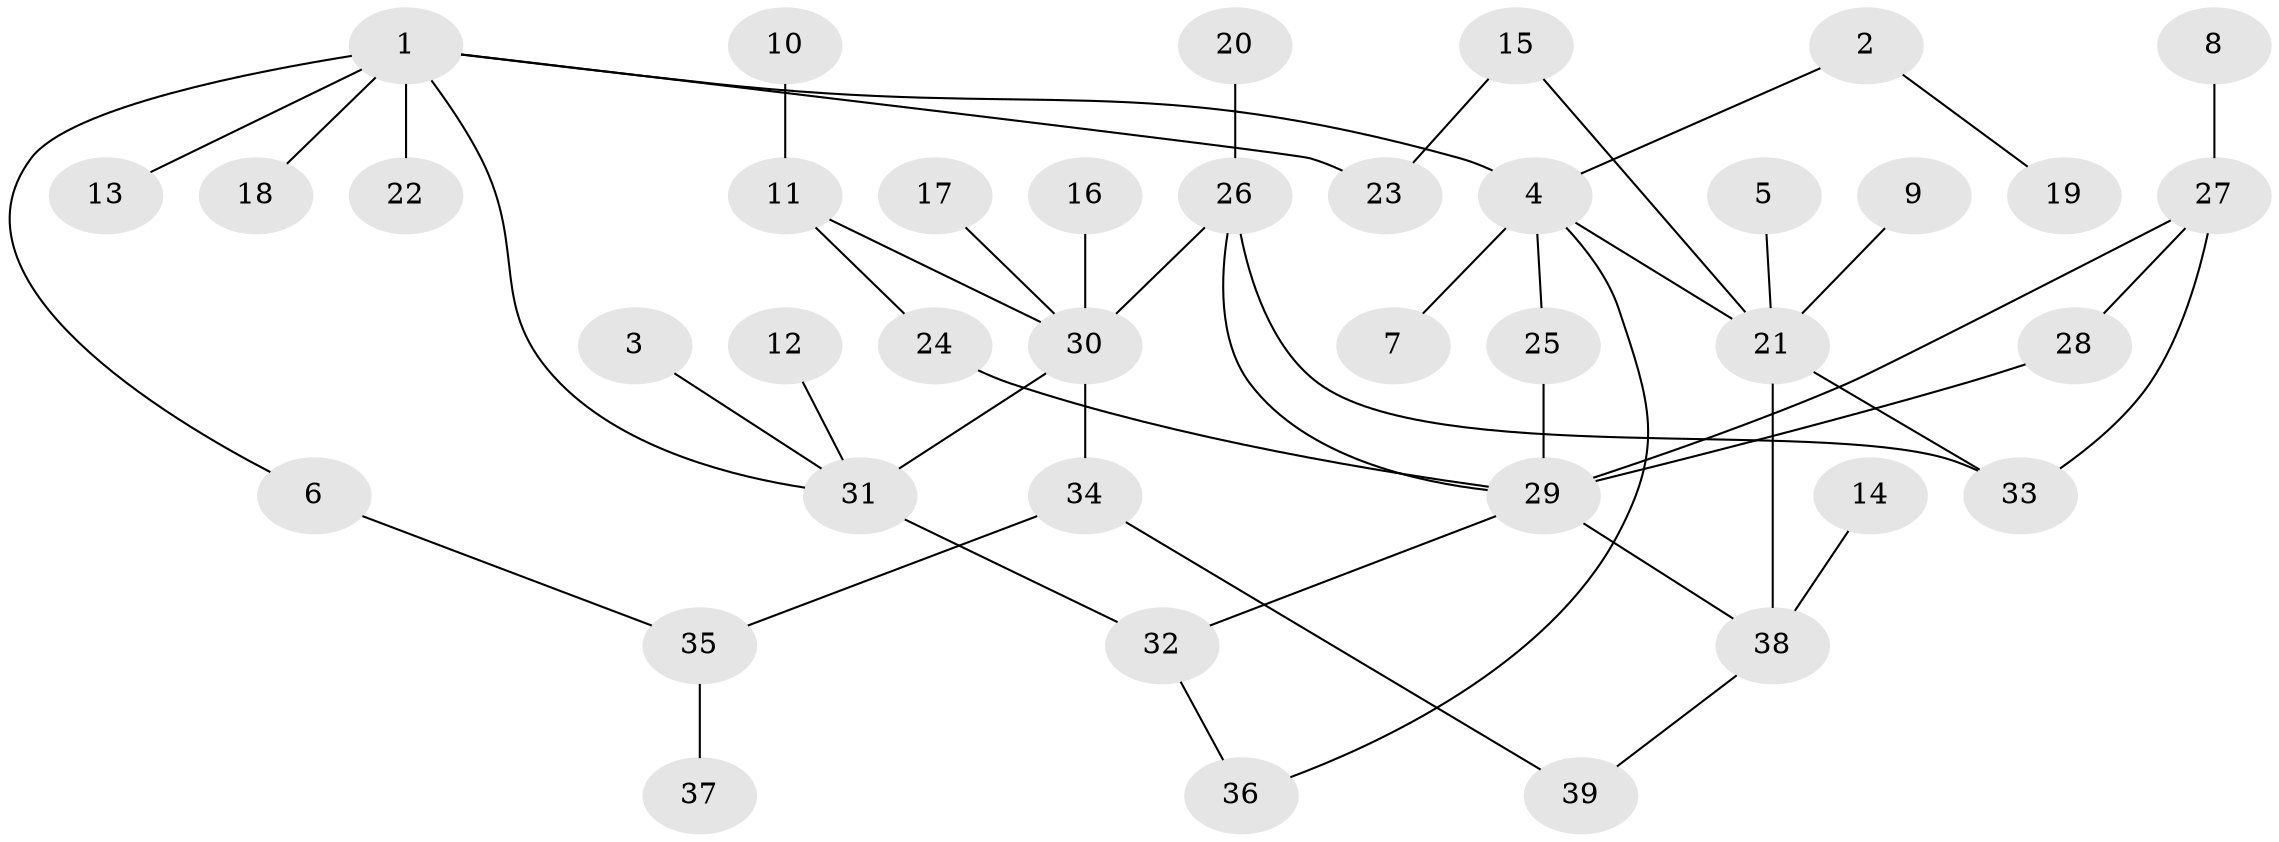 // original degree distribution, {5: 0.0641025641025641, 3: 0.10256410256410256, 7: 0.01282051282051282, 4: 0.10256410256410256, 2: 0.3717948717948718, 1: 0.3333333333333333, 6: 0.01282051282051282}
// Generated by graph-tools (version 1.1) at 2025/25/03/09/25 03:25:24]
// undirected, 39 vertices, 49 edges
graph export_dot {
graph [start="1"]
  node [color=gray90,style=filled];
  1;
  2;
  3;
  4;
  5;
  6;
  7;
  8;
  9;
  10;
  11;
  12;
  13;
  14;
  15;
  16;
  17;
  18;
  19;
  20;
  21;
  22;
  23;
  24;
  25;
  26;
  27;
  28;
  29;
  30;
  31;
  32;
  33;
  34;
  35;
  36;
  37;
  38;
  39;
  1 -- 4 [weight=1.0];
  1 -- 6 [weight=1.0];
  1 -- 13 [weight=1.0];
  1 -- 18 [weight=1.0];
  1 -- 22 [weight=1.0];
  1 -- 23 [weight=1.0];
  1 -- 31 [weight=1.0];
  2 -- 4 [weight=1.0];
  2 -- 19 [weight=1.0];
  3 -- 31 [weight=1.0];
  4 -- 7 [weight=1.0];
  4 -- 21 [weight=1.0];
  4 -- 25 [weight=1.0];
  4 -- 36 [weight=1.0];
  5 -- 21 [weight=1.0];
  6 -- 35 [weight=1.0];
  8 -- 27 [weight=1.0];
  9 -- 21 [weight=1.0];
  10 -- 11 [weight=1.0];
  11 -- 24 [weight=1.0];
  11 -- 30 [weight=1.0];
  12 -- 31 [weight=1.0];
  14 -- 38 [weight=1.0];
  15 -- 21 [weight=1.0];
  15 -- 23 [weight=1.0];
  16 -- 30 [weight=1.0];
  17 -- 30 [weight=1.0];
  20 -- 26 [weight=1.0];
  21 -- 33 [weight=1.0];
  21 -- 38 [weight=1.0];
  24 -- 29 [weight=1.0];
  25 -- 29 [weight=1.0];
  26 -- 29 [weight=1.0];
  26 -- 30 [weight=1.0];
  26 -- 33 [weight=1.0];
  27 -- 28 [weight=1.0];
  27 -- 29 [weight=1.0];
  27 -- 33 [weight=1.0];
  28 -- 29 [weight=1.0];
  29 -- 32 [weight=1.0];
  29 -- 38 [weight=1.0];
  30 -- 31 [weight=1.0];
  30 -- 34 [weight=1.0];
  31 -- 32 [weight=2.0];
  32 -- 36 [weight=1.0];
  34 -- 35 [weight=1.0];
  34 -- 39 [weight=1.0];
  35 -- 37 [weight=1.0];
  38 -- 39 [weight=1.0];
}

